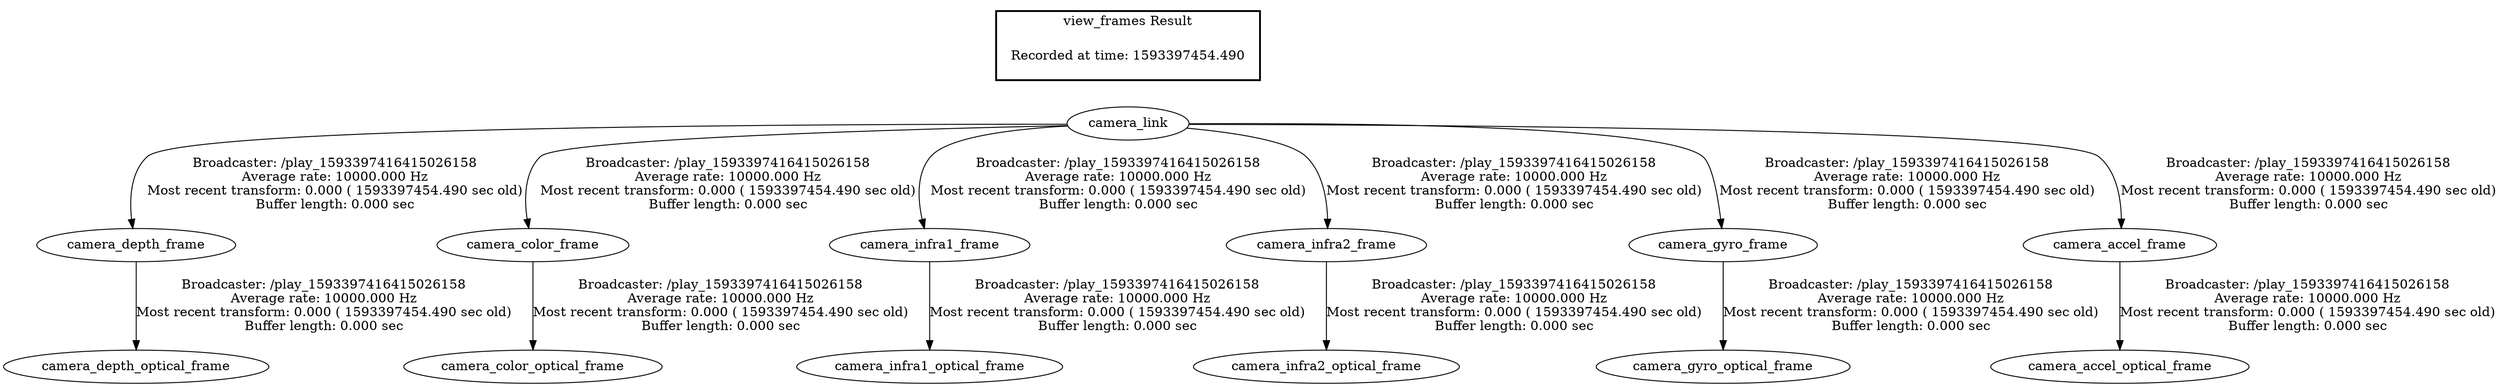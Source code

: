 digraph G {
"camera_link" -> "camera_depth_frame"[label="Broadcaster: /play_1593397416415026158\nAverage rate: 10000.000 Hz\nMost recent transform: 0.000 ( 1593397454.490 sec old)\nBuffer length: 0.000 sec\n"];
"camera_depth_frame" -> "camera_depth_optical_frame"[label="Broadcaster: /play_1593397416415026158\nAverage rate: 10000.000 Hz\nMost recent transform: 0.000 ( 1593397454.490 sec old)\nBuffer length: 0.000 sec\n"];
"camera_link" -> "camera_color_frame"[label="Broadcaster: /play_1593397416415026158\nAverage rate: 10000.000 Hz\nMost recent transform: 0.000 ( 1593397454.490 sec old)\nBuffer length: 0.000 sec\n"];
"camera_color_frame" -> "camera_color_optical_frame"[label="Broadcaster: /play_1593397416415026158\nAverage rate: 10000.000 Hz\nMost recent transform: 0.000 ( 1593397454.490 sec old)\nBuffer length: 0.000 sec\n"];
"camera_link" -> "camera_infra1_frame"[label="Broadcaster: /play_1593397416415026158\nAverage rate: 10000.000 Hz\nMost recent transform: 0.000 ( 1593397454.490 sec old)\nBuffer length: 0.000 sec\n"];
"camera_infra1_frame" -> "camera_infra1_optical_frame"[label="Broadcaster: /play_1593397416415026158\nAverage rate: 10000.000 Hz\nMost recent transform: 0.000 ( 1593397454.490 sec old)\nBuffer length: 0.000 sec\n"];
"camera_link" -> "camera_infra2_frame"[label="Broadcaster: /play_1593397416415026158\nAverage rate: 10000.000 Hz\nMost recent transform: 0.000 ( 1593397454.490 sec old)\nBuffer length: 0.000 sec\n"];
"camera_infra2_frame" -> "camera_infra2_optical_frame"[label="Broadcaster: /play_1593397416415026158\nAverage rate: 10000.000 Hz\nMost recent transform: 0.000 ( 1593397454.490 sec old)\nBuffer length: 0.000 sec\n"];
"camera_link" -> "camera_gyro_frame"[label="Broadcaster: /play_1593397416415026158\nAverage rate: 10000.000 Hz\nMost recent transform: 0.000 ( 1593397454.490 sec old)\nBuffer length: 0.000 sec\n"];
"camera_gyro_frame" -> "camera_gyro_optical_frame"[label="Broadcaster: /play_1593397416415026158\nAverage rate: 10000.000 Hz\nMost recent transform: 0.000 ( 1593397454.490 sec old)\nBuffer length: 0.000 sec\n"];
"camera_link" -> "camera_accel_frame"[label="Broadcaster: /play_1593397416415026158\nAverage rate: 10000.000 Hz\nMost recent transform: 0.000 ( 1593397454.490 sec old)\nBuffer length: 0.000 sec\n"];
"camera_accel_frame" -> "camera_accel_optical_frame"[label="Broadcaster: /play_1593397416415026158\nAverage rate: 10000.000 Hz\nMost recent transform: 0.000 ( 1593397454.490 sec old)\nBuffer length: 0.000 sec\n"];
edge [style=invis];
 subgraph cluster_legend { style=bold; color=black; label ="view_frames Result";
"Recorded at time: 1593397454.490"[ shape=plaintext ] ;
 }->"camera_link";
}